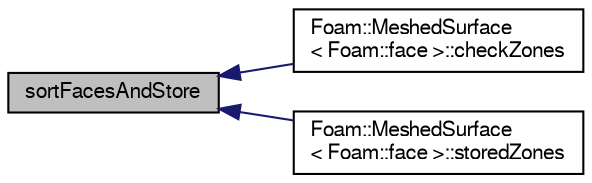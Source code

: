 digraph "sortFacesAndStore"
{
  bgcolor="transparent";
  edge [fontname="FreeSans",fontsize="10",labelfontname="FreeSans",labelfontsize="10"];
  node [fontname="FreeSans",fontsize="10",shape=record];
  rankdir="LR";
  Node115 [label="sortFacesAndStore",height=0.2,width=0.4,color="black", fillcolor="grey75", style="filled", fontcolor="black"];
  Node115 -> Node116 [dir="back",color="midnightblue",fontsize="10",style="solid",fontname="FreeSans"];
  Node116 [label="Foam::MeshedSurface\l\< Foam::face \>::checkZones",height=0.2,width=0.4,color="black",URL="$a29566.html#af68c0ce74b1ff6da07f8481db8c415ef",tooltip="basic sanity check on zones "];
  Node115 -> Node117 [dir="back",color="midnightblue",fontsize="10",style="solid",fontname="FreeSans"];
  Node117 [label="Foam::MeshedSurface\l\< Foam::face \>::storedZones",height=0.2,width=0.4,color="black",URL="$a29566.html#aa4da19498e7e904ff22cf57fc8899360",tooltip="Non-const access to the zones. "];
}
